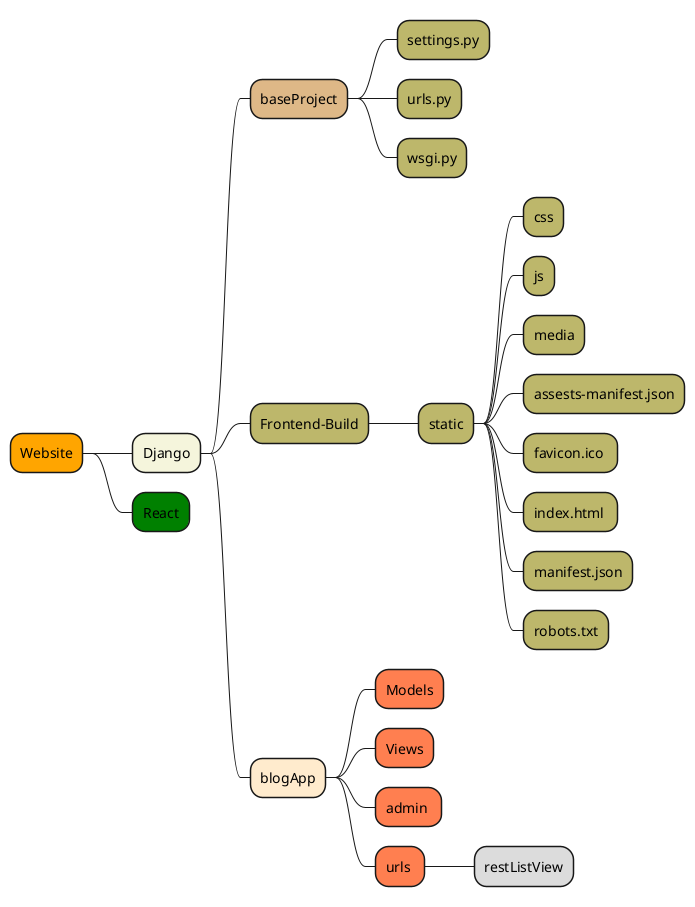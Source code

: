 @startmindmap

*[#Orange] Website
**[#Beige] Django
***[#BurlyWood] baseProject
****[#DarkKhaki] settings.py
****[#DarkKhaki] urls.py
****[#DarkKhaki] wsgi.py
***[#DarkKhaki] Frontend-Build
****[#DarkKhaki] static
*****[#DarkKhaki] css
*****[#DarkKhaki] js
*****[#DarkKhaki] media
*****[#DarkKhaki] assests-manifest.json
*****[#DarkKhaki] favicon.ico 
*****[#DarkKhaki] index.html 
*****[#DarkKhaki] manifest.json
*****[#DarkKhaki] robots.txt
***[#BlanchedAlmond] blogApp
****[#Coral] Models
****[#Coral] Views
****[#Coral] admin 
****[#Coral] urls 
*****[#Gainsboro] restListView

**[#Green] React
@endmindmap